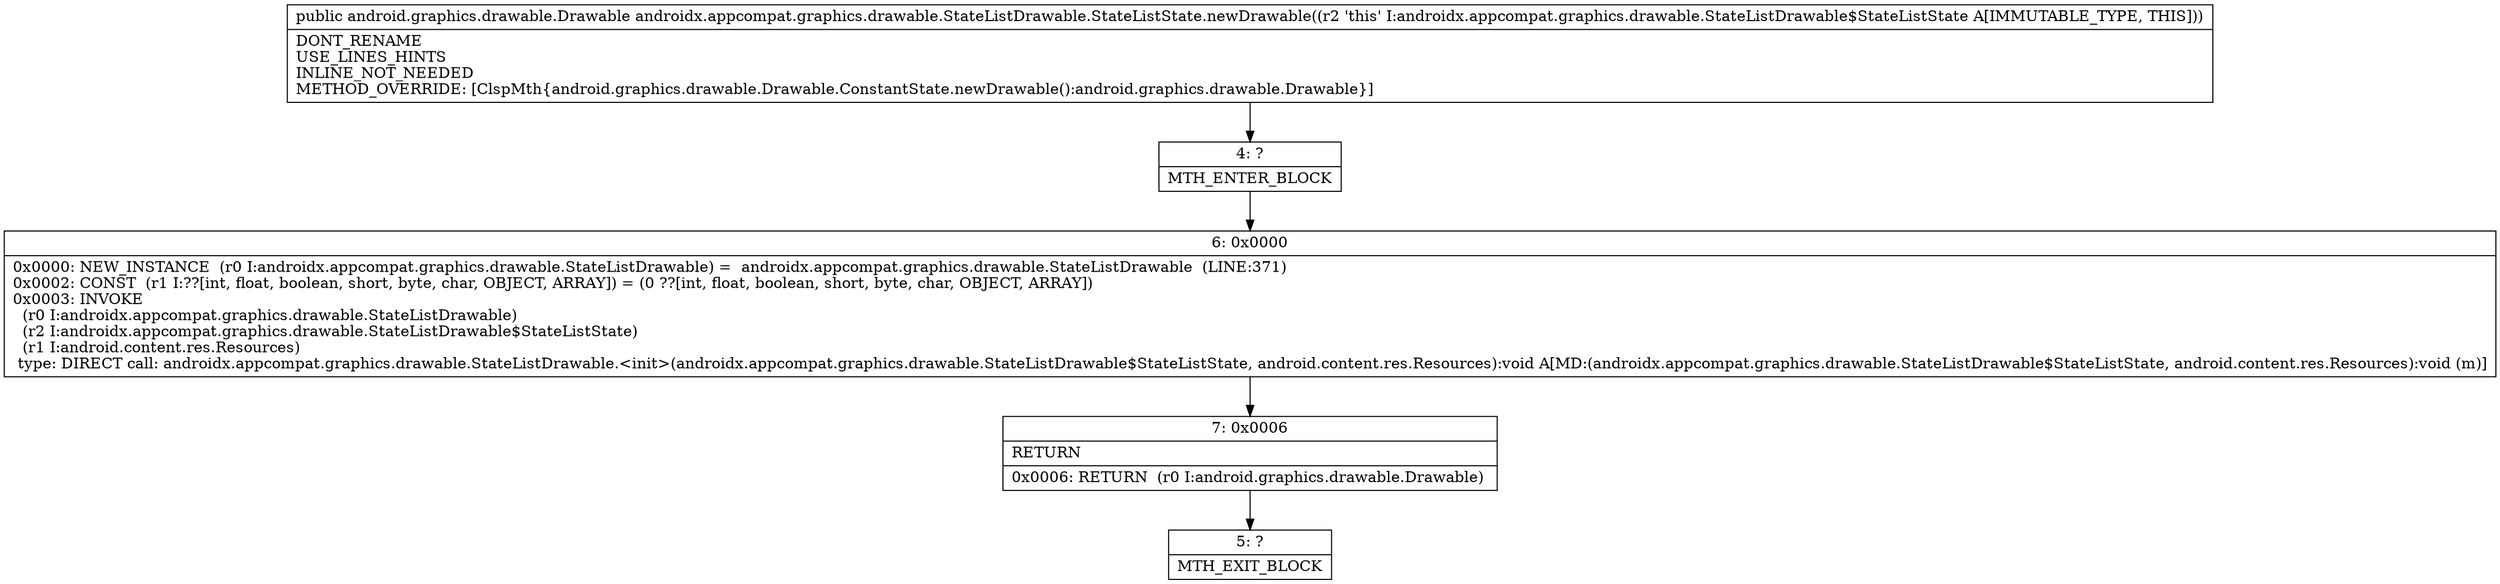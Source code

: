 digraph "CFG forandroidx.appcompat.graphics.drawable.StateListDrawable.StateListState.newDrawable()Landroid\/graphics\/drawable\/Drawable;" {
Node_4 [shape=record,label="{4\:\ ?|MTH_ENTER_BLOCK\l}"];
Node_6 [shape=record,label="{6\:\ 0x0000|0x0000: NEW_INSTANCE  (r0 I:androidx.appcompat.graphics.drawable.StateListDrawable) =  androidx.appcompat.graphics.drawable.StateListDrawable  (LINE:371)\l0x0002: CONST  (r1 I:??[int, float, boolean, short, byte, char, OBJECT, ARRAY]) = (0 ??[int, float, boolean, short, byte, char, OBJECT, ARRAY]) \l0x0003: INVOKE  \l  (r0 I:androidx.appcompat.graphics.drawable.StateListDrawable)\l  (r2 I:androidx.appcompat.graphics.drawable.StateListDrawable$StateListState)\l  (r1 I:android.content.res.Resources)\l type: DIRECT call: androidx.appcompat.graphics.drawable.StateListDrawable.\<init\>(androidx.appcompat.graphics.drawable.StateListDrawable$StateListState, android.content.res.Resources):void A[MD:(androidx.appcompat.graphics.drawable.StateListDrawable$StateListState, android.content.res.Resources):void (m)]\l}"];
Node_7 [shape=record,label="{7\:\ 0x0006|RETURN\l|0x0006: RETURN  (r0 I:android.graphics.drawable.Drawable) \l}"];
Node_5 [shape=record,label="{5\:\ ?|MTH_EXIT_BLOCK\l}"];
MethodNode[shape=record,label="{public android.graphics.drawable.Drawable androidx.appcompat.graphics.drawable.StateListDrawable.StateListState.newDrawable((r2 'this' I:androidx.appcompat.graphics.drawable.StateListDrawable$StateListState A[IMMUTABLE_TYPE, THIS]))  | DONT_RENAME\lUSE_LINES_HINTS\lINLINE_NOT_NEEDED\lMETHOD_OVERRIDE: [ClspMth\{android.graphics.drawable.Drawable.ConstantState.newDrawable():android.graphics.drawable.Drawable\}]\l}"];
MethodNode -> Node_4;Node_4 -> Node_6;
Node_6 -> Node_7;
Node_7 -> Node_5;
}

